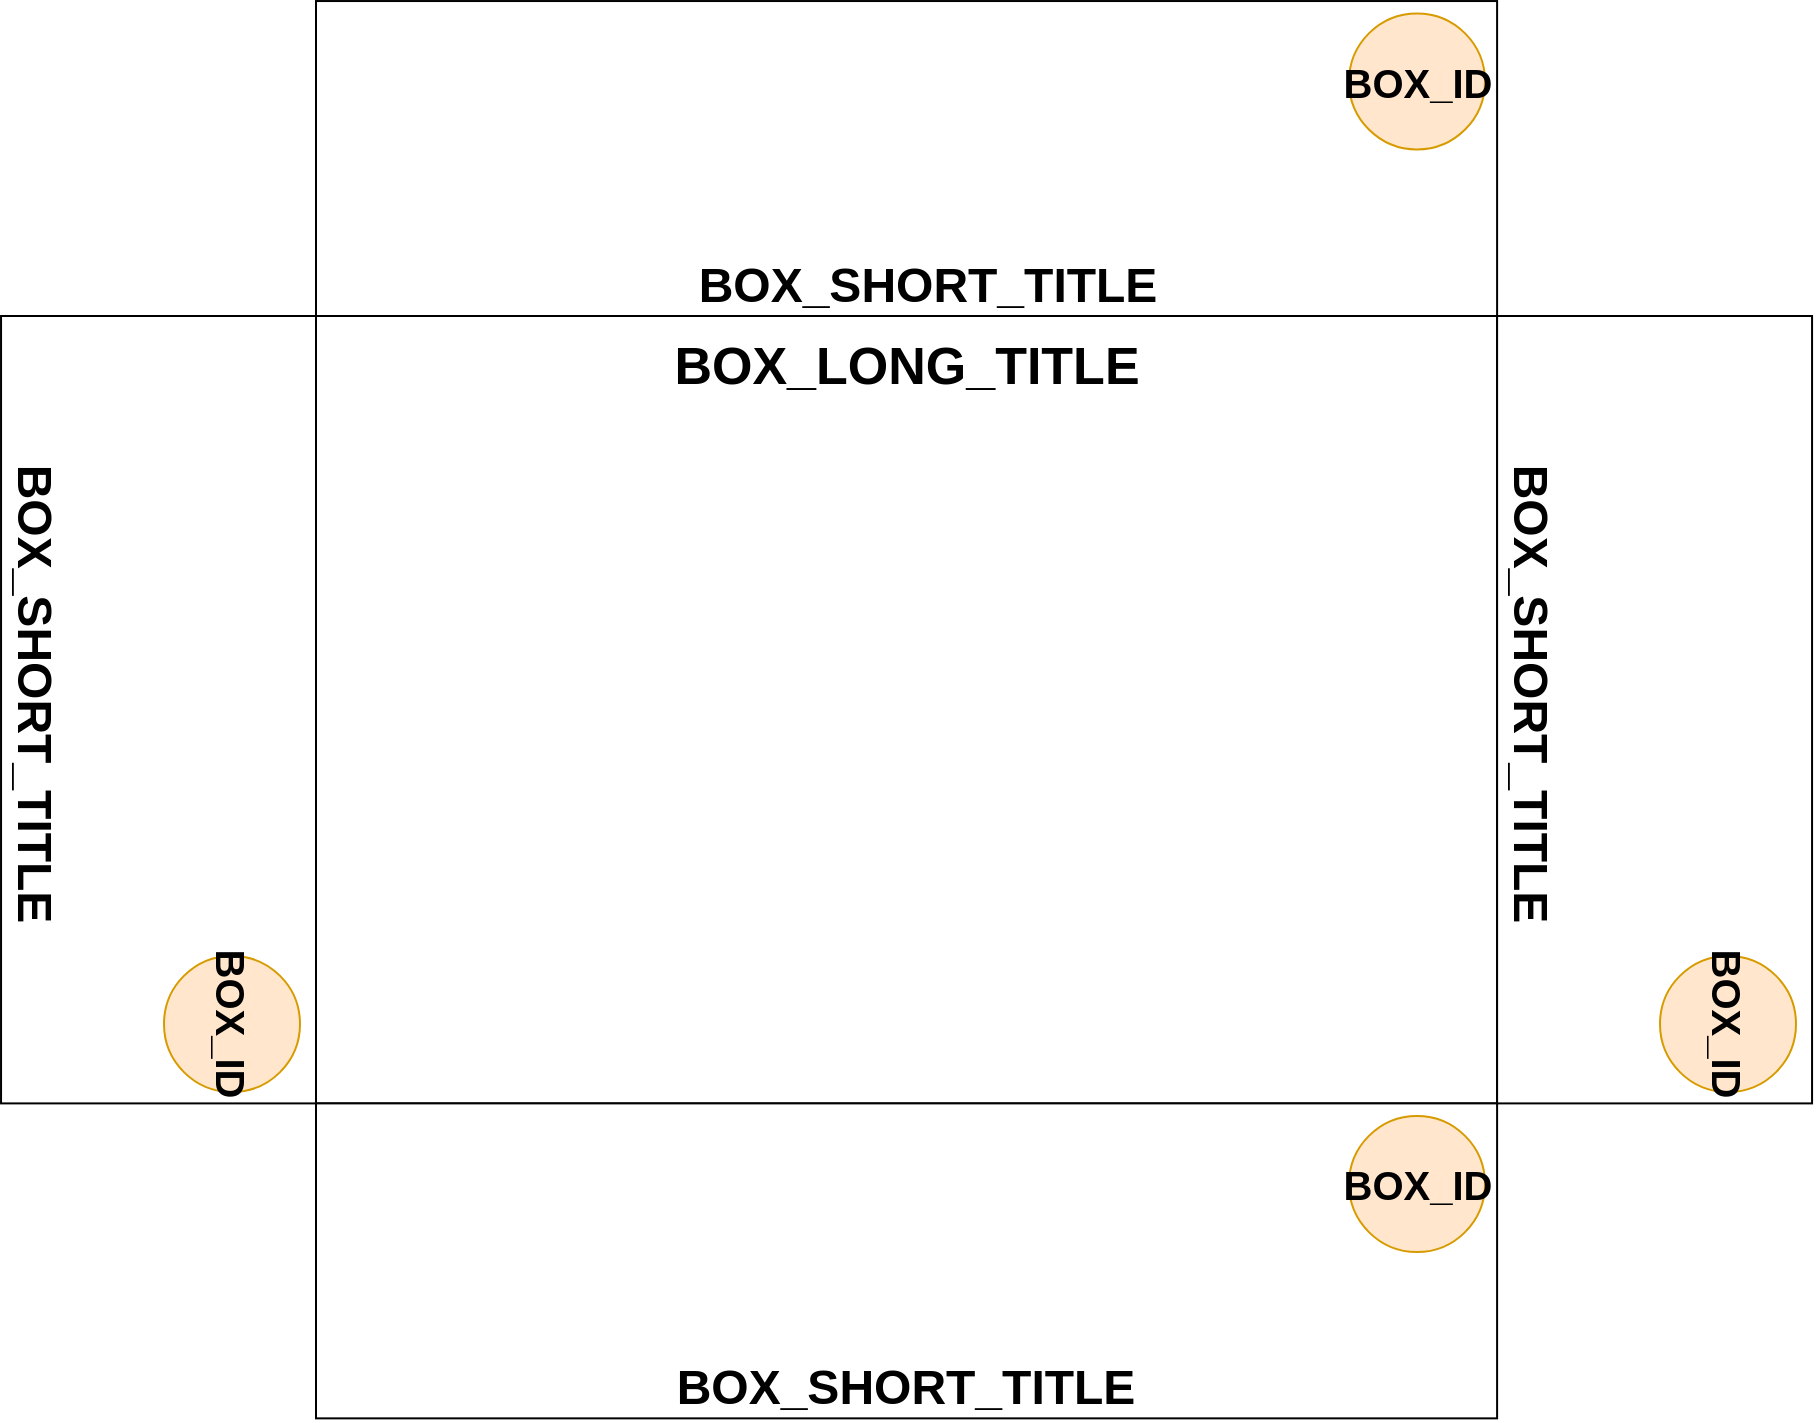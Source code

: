 <mxfile version="24.7.5">
  <diagram name="Page-1" id="yu1uDlsUj9-HUHLuCzGA">
    <mxGraphModel dx="2954" dy="1204" grid="1" gridSize="10" guides="1" tooltips="1" connect="1" arrows="1" fold="1" page="1" pageScale="1" pageWidth="1169" pageHeight="827" math="0" shadow="0">
      <root>
        <mxCell id="0" />
        <mxCell id="1" style="locked=1;" parent="0" />
        <mxCell id="P8VqPcs2KSuZS6IY6BrC-1" value="" style="rounded=0;whiteSpace=wrap;html=1;" parent="1" vertex="1">
          <mxGeometry x="260" y="210" width="590.55" height="393.7" as="geometry" />
        </mxCell>
        <mxCell id="P8VqPcs2KSuZS6IY6BrC-2" value="" style="rounded=0;whiteSpace=wrap;html=1;" parent="1" vertex="1">
          <mxGeometry x="102.52" y="210" width="157.48" height="393.7" as="geometry" />
        </mxCell>
        <mxCell id="P8VqPcs2KSuZS6IY6BrC-4" value="" style="rounded=0;whiteSpace=wrap;html=1;" parent="1" vertex="1">
          <mxGeometry x="260" y="603.7" width="590.55" height="157.48" as="geometry" />
        </mxCell>
        <mxCell id="P8VqPcs2KSuZS6IY6BrC-5" value="" style="rounded=0;whiteSpace=wrap;html=1;" parent="1" vertex="1">
          <mxGeometry x="850.55" y="210" width="157.48" height="393.7" as="geometry" />
        </mxCell>
        <mxCell id="P8VqPcs2KSuZS6IY6BrC-6" value="" style="rounded=0;whiteSpace=wrap;html=1;" parent="1" vertex="1">
          <mxGeometry x="260" y="52.52" width="590.55" height="157.48" as="geometry" />
        </mxCell>
        <mxCell id="P8VqPcs2KSuZS6IY6BrC-7" value="Bilder" parent="0" />
        <mxCell id="P8VqPcs2KSuZS6IY6BrC-12" value="BOX_LONG_TITLE" style="text;html=1;align=center;verticalAlign=middle;whiteSpace=wrap;rounded=0;fontStyle=1;fontSize=26;" parent="P8VqPcs2KSuZS6IY6BrC-7" vertex="1">
          <mxGeometry x="265.5" y="210" width="579" height="50" as="geometry" />
        </mxCell>
        <mxCell id="FNd37E0v_KwnTAjvAovL-29" value="BOX_SHORT_TITLE" style="text;html=1;align=center;verticalAlign=middle;whiteSpace=wrap;rounded=0;fontSize=24;fontStyle=1" parent="P8VqPcs2KSuZS6IY6BrC-7" vertex="1">
          <mxGeometry x="501" y="179.74" width="130" height="30" as="geometry" />
        </mxCell>
        <mxCell id="t0QCjjLIctz-1dnWVH86-20" value="BOX_SHORT_TITLE" style="text;html=1;align=center;verticalAlign=middle;whiteSpace=wrap;rounded=0;fontSize=24;fontStyle=1;rotation=90;" parent="P8VqPcs2KSuZS6IY6BrC-7" vertex="1">
          <mxGeometry x="802" y="384" width="130" height="30" as="geometry" />
        </mxCell>
        <mxCell id="YNi_rzve1FY0NEnsIOHj-8" value="" style="shape=image;verticalLabelPosition=bottom;labelBackgroundColor=default;verticalAlign=top;aspect=fixed;imageAspect=0;image=IMAGE_CONTEXT ;" parent="P8VqPcs2KSuZS6IY6BrC-7" vertex="1">
          <mxGeometry x="335" y="250" width="493" height="352" as="geometry" />
        </mxCell>
        <mxCell id="YNi_rzve1FY0NEnsIOHj-9" value="" style="shape=image;verticalLabelPosition=bottom;labelBackgroundColor=default;verticalAlign=top;aspect=fixed;imageAspect=0;image=IMAGE_CONTEXT ;" parent="P8VqPcs2KSuZS6IY6BrC-7" vertex="1">
          <mxGeometry x="490.38" y="58.74" width="169" height="121" as="geometry" />
        </mxCell>
        <mxCell id="YNi_rzve1FY0NEnsIOHj-10" value="" style="shape=image;verticalLabelPosition=bottom;labelBackgroundColor=default;verticalAlign=top;aspect=fixed;imageAspect=0;image=IMAGE_CONTEXT ;rotation=90;" parent="P8VqPcs2KSuZS6IY6BrC-7" vertex="1">
          <mxGeometry x="857" y="338.5" width="169" height="121" as="geometry" />
        </mxCell>
        <mxCell id="YNi_rzve1FY0NEnsIOHj-13" value="BOX_SHORT_TITLE" style="text;html=1;align=center;verticalAlign=middle;whiteSpace=wrap;rounded=0;fontSize=24;fontStyle=1;rotation=90;" parent="P8VqPcs2KSuZS6IY6BrC-7" vertex="1">
          <mxGeometry x="54" y="384" width="130" height="30" as="geometry" />
        </mxCell>
        <mxCell id="YNi_rzve1FY0NEnsIOHj-14" value="" style="shape=image;verticalLabelPosition=bottom;labelBackgroundColor=default;verticalAlign=top;aspect=fixed;imageAspect=0;image=IMAGE_CONTEXT ;rotation=90;" parent="P8VqPcs2KSuZS6IY6BrC-7" vertex="1">
          <mxGeometry x="111" y="338.5" width="169" height="121" as="geometry" />
        </mxCell>
        <mxCell id="YNi_rzve1FY0NEnsIOHj-15" value="BOX_SHORT_TITLE" style="text;html=1;align=center;verticalAlign=middle;whiteSpace=wrap;rounded=0;fontSize=24;fontStyle=1" parent="P8VqPcs2KSuZS6IY6BrC-7" vertex="1">
          <mxGeometry x="490.37" y="731" width="130" height="30" as="geometry" />
        </mxCell>
        <mxCell id="YNi_rzve1FY0NEnsIOHj-16" value="" style="shape=image;verticalLabelPosition=bottom;labelBackgroundColor=default;verticalAlign=top;aspect=fixed;imageAspect=0;image=IMAGE_CONTEXT ;" parent="P8VqPcs2KSuZS6IY6BrC-7" vertex="1">
          <mxGeometry x="479.75" y="610" width="169" height="121" as="geometry" />
        </mxCell>
        <mxCell id="gkfyiN6L6yL-QJTBoq-n-1" value="BOX_ID" style="ellipse;whiteSpace=wrap;html=1;aspect=fixed;fontStyle=1;fontSize=20;fillColor=#ffe6cc;strokeColor=#d79b00;" parent="P8VqPcs2KSuZS6IY6BrC-7" vertex="1">
          <mxGeometry x="776.5" y="610" width="68" height="68" as="geometry" />
        </mxCell>
        <mxCell id="gkfyiN6L6yL-QJTBoq-n-2" value="BOX_ID" style="ellipse;whiteSpace=wrap;html=1;aspect=fixed;fontStyle=1;fontSize=20;fillColor=#ffe6cc;strokeColor=#d79b00;" parent="P8VqPcs2KSuZS6IY6BrC-7" vertex="1">
          <mxGeometry x="776.5" y="58.74" width="68" height="68" as="geometry" />
        </mxCell>
        <mxCell id="gkfyiN6L6yL-QJTBoq-n-3" value="BOX_ID" style="ellipse;whiteSpace=wrap;html=1;aspect=fixed;fontStyle=1;fontSize=20;fillColor=#ffe6cc;strokeColor=#d79b00;rotation=90;" parent="P8VqPcs2KSuZS6IY6BrC-7" vertex="1">
          <mxGeometry x="184" y="530" width="68" height="68" as="geometry" />
        </mxCell>
        <mxCell id="gkfyiN6L6yL-QJTBoq-n-4" value="BOX_ID" style="ellipse;whiteSpace=wrap;html=1;aspect=fixed;fontStyle=1;fontSize=20;fillColor=#ffe6cc;strokeColor=#d79b00;rotation=90;" parent="P8VqPcs2KSuZS6IY6BrC-7" vertex="1">
          <mxGeometry x="932" y="530" width="68" height="68" as="geometry" />
        </mxCell>
      </root>
    </mxGraphModel>
  </diagram>
</mxfile>
